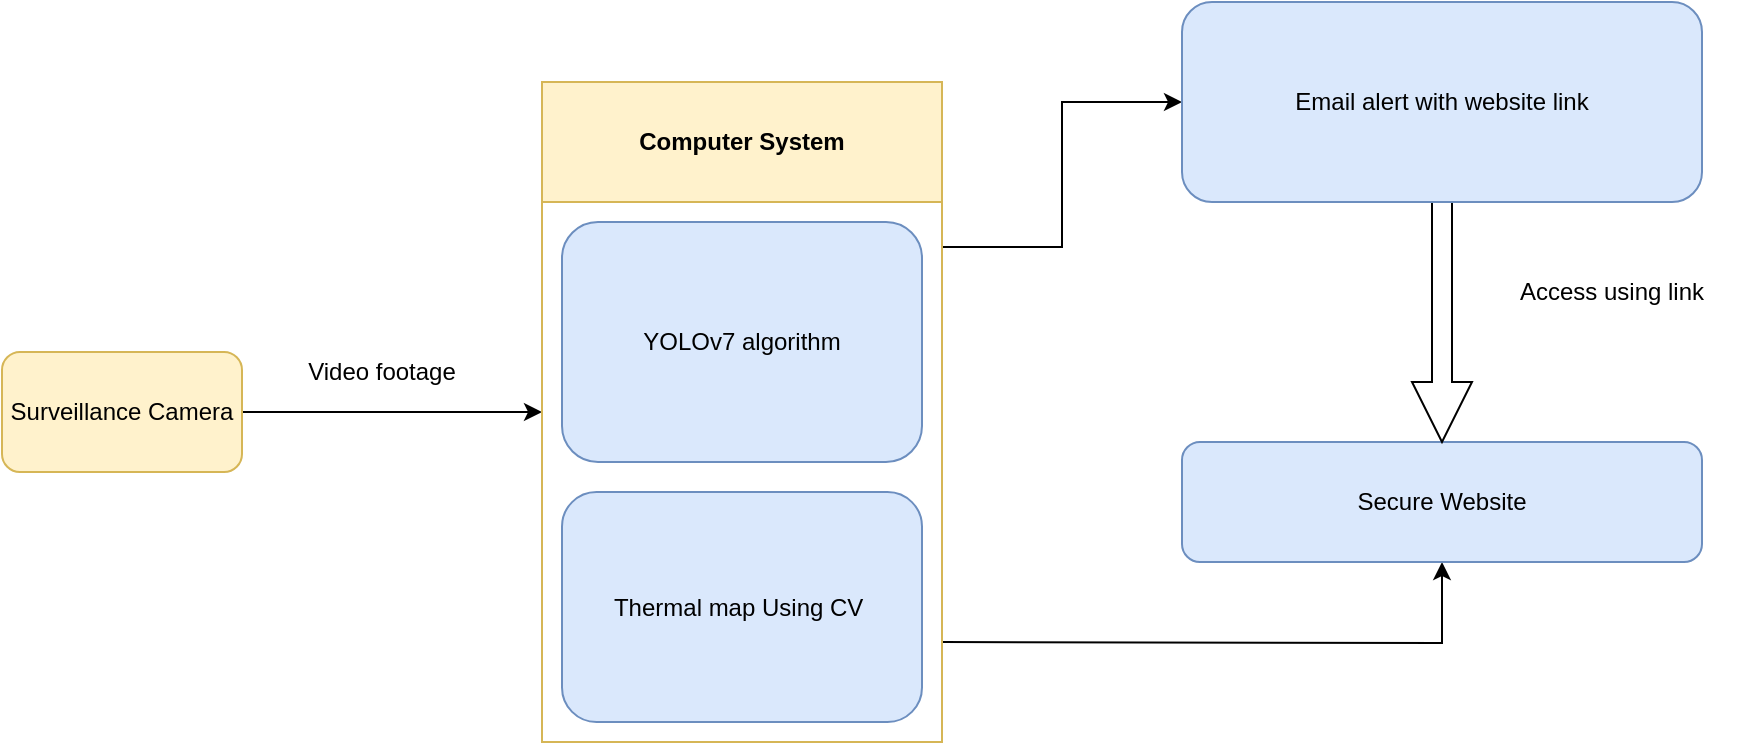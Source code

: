 <mxfile version="22.1.7" type="github">
  <diagram name="Page-1" id="GNymMzcu4v6YnrF-VGCx">
    <mxGraphModel dx="1434" dy="752" grid="1" gridSize="10" guides="1" tooltips="1" connect="1" arrows="1" fold="1" page="1" pageScale="1" pageWidth="827" pageHeight="1169" math="0" shadow="0">
      <root>
        <mxCell id="0" />
        <mxCell id="1" parent="0" />
        <mxCell id="YWjczjEpBKHKy-RJ9nQ--5" style="edgeStyle=orthogonalEdgeStyle;rounded=0;orthogonalLoop=1;jettySize=auto;html=1;exitX=1;exitY=0.5;exitDx=0;exitDy=0;entryX=0;entryY=0.5;entryDx=0;entryDy=0;" edge="1" parent="1" source="YWjczjEpBKHKy-RJ9nQ--1" target="YWjczjEpBKHKy-RJ9nQ--3">
          <mxGeometry relative="1" as="geometry" />
        </mxCell>
        <mxCell id="YWjczjEpBKHKy-RJ9nQ--1" value="Surveillance Camera" style="rounded=1;whiteSpace=wrap;html=1;fillColor=#fff2cc;strokeColor=#d6b656;" vertex="1" parent="1">
          <mxGeometry x="70" y="295" width="120" height="60" as="geometry" />
        </mxCell>
        <mxCell id="YWjczjEpBKHKy-RJ9nQ--13" style="edgeStyle=orthogonalEdgeStyle;rounded=0;orthogonalLoop=1;jettySize=auto;html=1;" edge="1" parent="1" target="YWjczjEpBKHKy-RJ9nQ--8">
          <mxGeometry relative="1" as="geometry">
            <mxPoint x="540" y="440" as="sourcePoint" />
          </mxGeometry>
        </mxCell>
        <mxCell id="YWjczjEpBKHKy-RJ9nQ--17" style="edgeStyle=orthogonalEdgeStyle;rounded=0;orthogonalLoop=1;jettySize=auto;html=1;exitX=1;exitY=0.25;exitDx=0;exitDy=0;entryX=0;entryY=0.5;entryDx=0;entryDy=0;" edge="1" parent="1" source="YWjczjEpBKHKy-RJ9nQ--3" target="YWjczjEpBKHKy-RJ9nQ--16">
          <mxGeometry relative="1" as="geometry" />
        </mxCell>
        <mxCell id="YWjczjEpBKHKy-RJ9nQ--3" value="Computer System" style="swimlane;whiteSpace=wrap;html=1;startSize=60;fillColor=#fff2cc;strokeColor=#d6b656;" vertex="1" parent="1">
          <mxGeometry x="340" y="160" width="200" height="330" as="geometry" />
        </mxCell>
        <mxCell id="YWjczjEpBKHKy-RJ9nQ--6" value="YOLOv7 algorithm" style="rounded=1;whiteSpace=wrap;html=1;fillColor=#dae8fc;strokeColor=#6c8ebf;" vertex="1" parent="YWjczjEpBKHKy-RJ9nQ--3">
          <mxGeometry x="10" y="70" width="180" height="120" as="geometry" />
        </mxCell>
        <mxCell id="YWjczjEpBKHKy-RJ9nQ--7" value="Thermal map Using CV&amp;nbsp;" style="rounded=1;whiteSpace=wrap;html=1;fillColor=#dae8fc;strokeColor=#6c8ebf;" vertex="1" parent="YWjczjEpBKHKy-RJ9nQ--3">
          <mxGeometry x="10" y="205" width="180" height="115" as="geometry" />
        </mxCell>
        <mxCell id="YWjczjEpBKHKy-RJ9nQ--8" value="Secure Website" style="rounded=1;whiteSpace=wrap;html=1;fillColor=#dae8fc;strokeColor=#6c8ebf;" vertex="1" parent="1">
          <mxGeometry x="660" y="340" width="260" height="60" as="geometry" />
        </mxCell>
        <mxCell id="YWjczjEpBKHKy-RJ9nQ--21" style="edgeStyle=orthogonalEdgeStyle;rounded=0;orthogonalLoop=1;jettySize=auto;html=1;exitX=0.5;exitY=1;exitDx=0;exitDy=0;entryX=0.5;entryY=0;entryDx=0;entryDy=0;shape=arrow;" edge="1" parent="1" source="YWjczjEpBKHKy-RJ9nQ--16" target="YWjczjEpBKHKy-RJ9nQ--8">
          <mxGeometry relative="1" as="geometry">
            <Array as="points">
              <mxPoint x="820" y="220" />
              <mxPoint x="820" y="340" />
            </Array>
          </mxGeometry>
        </mxCell>
        <mxCell id="YWjczjEpBKHKy-RJ9nQ--16" value="Email alert with website link" style="rounded=1;whiteSpace=wrap;html=1;fillColor=#dae8fc;strokeColor=#6c8ebf;" vertex="1" parent="1">
          <mxGeometry x="660" y="120" width="260" height="100" as="geometry" />
        </mxCell>
        <mxCell id="YWjczjEpBKHKy-RJ9nQ--22" value="Access using link" style="text;html=1;strokeColor=none;fillColor=none;align=center;verticalAlign=middle;whiteSpace=wrap;rounded=0;" vertex="1" parent="1">
          <mxGeometry x="800" y="250" width="150" height="30" as="geometry" />
        </mxCell>
        <mxCell id="YWjczjEpBKHKy-RJ9nQ--23" value="Video footage" style="text;html=1;strokeColor=none;fillColor=none;align=center;verticalAlign=middle;whiteSpace=wrap;rounded=0;" vertex="1" parent="1">
          <mxGeometry x="210" y="290" width="100" height="30" as="geometry" />
        </mxCell>
      </root>
    </mxGraphModel>
  </diagram>
</mxfile>
